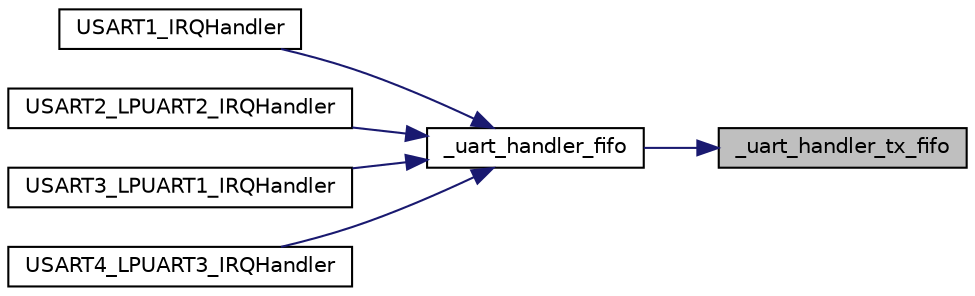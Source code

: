 digraph "_uart_handler_tx_fifo"
{
 // INTERACTIVE_SVG=YES
 // LATEX_PDF_SIZE
  bgcolor="transparent";
  edge [fontname="Helvetica",fontsize="10",labelfontname="Helvetica",labelfontsize="10"];
  node [fontname="Helvetica",fontsize="10",shape=record];
  rankdir="RL";
  Node1 [label="_uart_handler_tx_fifo",height=0.2,width=0.4,color="black", fillcolor="grey75", style="filled", fontcolor="black",tooltip=" "];
  Node1 -> Node2 [dir="back",color="midnightblue",fontsize="10",style="solid",fontname="Helvetica"];
  Node2 [label="_uart_handler_fifo",height=0.2,width=0.4,color="black",URL="$u0xx_2uart__handlers_8c.html#a4f38e659deb4a98bdcffdace3cc1e67a",tooltip=" "];
  Node2 -> Node3 [dir="back",color="midnightblue",fontsize="10",style="solid",fontname="Helvetica"];
  Node3 [label="USART1_IRQHandler",height=0.2,width=0.4,color="black",URL="$u0xx_2uart__handlers_8c.html#a7139cd4baabbbcbab0c1fe6d7d4ae1cc",tooltip=" "];
  Node2 -> Node4 [dir="back",color="midnightblue",fontsize="10",style="solid",fontname="Helvetica"];
  Node4 [label="USART2_LPUART2_IRQHandler",height=0.2,width=0.4,color="black",URL="$u0xx_2uart__handlers_8c.html#ad81f8f5f4eeb37afbe93e95d0727bb73",tooltip=" "];
  Node2 -> Node5 [dir="back",color="midnightblue",fontsize="10",style="solid",fontname="Helvetica"];
  Node5 [label="USART3_LPUART1_IRQHandler",height=0.2,width=0.4,color="black",URL="$u0xx_2uart__handlers_8c.html#a492d1f59d4204ccb4244427b72c6a540",tooltip=" "];
  Node2 -> Node6 [dir="back",color="midnightblue",fontsize="10",style="solid",fontname="Helvetica"];
  Node6 [label="USART4_LPUART3_IRQHandler",height=0.2,width=0.4,color="black",URL="$u0xx_2uart__handlers_8c.html#a3ceed8d959febe9f78eef3c20b3285b8",tooltip=" "];
}
